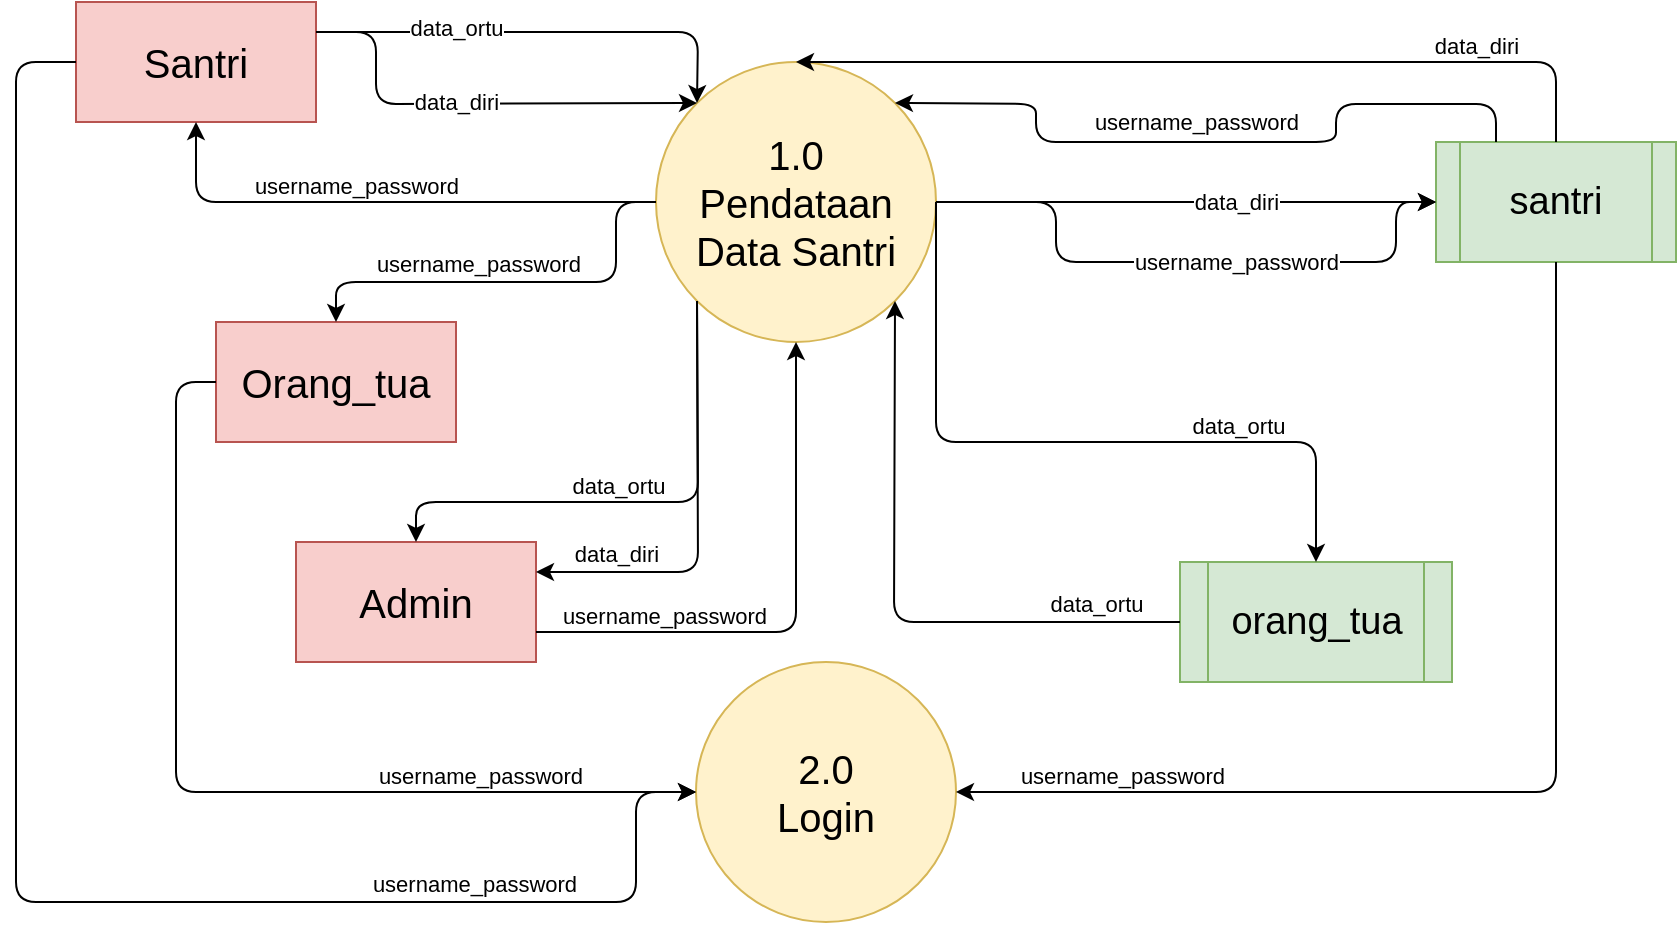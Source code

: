 <mxfile version="13.7.3" type="device"><diagram id="ucZXCwnxTLl4frTYlwx1" name="Page-1"><mxGraphModel dx="1204" dy="713" grid="1" gridSize="10" guides="1" tooltips="1" connect="1" arrows="1" fold="1" page="1" pageScale="1" pageWidth="1169" pageHeight="827" math="0" shadow="0"><root><mxCell id="0"/><mxCell id="1" parent="0"/><mxCell id="8XIWHWbRVOAIXrlhJa34-1" value="&lt;font style=&quot;font-size: 20px&quot;&gt;1.0&lt;br&gt;Pendataan&lt;br&gt;Data Santri&lt;/font&gt;" style="ellipse;whiteSpace=wrap;html=1;aspect=fixed;fillColor=#fff2cc;strokeColor=#d6b656;" vertex="1" parent="1"><mxGeometry x="480" y="120" width="140" height="140" as="geometry"/></mxCell><mxCell id="8XIWHWbRVOAIXrlhJa34-2" value="&lt;font style=&quot;font-size: 20px&quot;&gt;2.0&lt;br&gt;Login&lt;/font&gt;" style="ellipse;whiteSpace=wrap;html=1;aspect=fixed;fillColor=#fff2cc;strokeColor=#d6b656;" vertex="1" parent="1"><mxGeometry x="500" y="420" width="130" height="130" as="geometry"/></mxCell><mxCell id="8XIWHWbRVOAIXrlhJa34-3" value="&lt;font style=&quot;font-size: 20px&quot;&gt;Santri&lt;/font&gt;" style="rounded=0;whiteSpace=wrap;html=1;fillColor=#f8cecc;strokeColor=#b85450;" vertex="1" parent="1"><mxGeometry x="190" y="90" width="120" height="60" as="geometry"/></mxCell><mxCell id="8XIWHWbRVOAIXrlhJa34-4" value="&lt;font style=&quot;font-size: 20px&quot;&gt;Orang_tua&lt;/font&gt;" style="rounded=0;whiteSpace=wrap;html=1;fillColor=#f8cecc;strokeColor=#b85450;" vertex="1" parent="1"><mxGeometry x="260" y="250" width="120" height="60" as="geometry"/></mxCell><mxCell id="8XIWHWbRVOAIXrlhJa34-5" value="&lt;font style=&quot;font-size: 20px&quot;&gt;Admin&lt;/font&gt;" style="rounded=0;whiteSpace=wrap;html=1;fillColor=#f8cecc;strokeColor=#b85450;" vertex="1" parent="1"><mxGeometry x="300" y="360" width="120" height="60" as="geometry"/></mxCell><mxCell id="8XIWHWbRVOAIXrlhJa34-6" value="&lt;font style=&quot;font-size: 19px&quot;&gt;santri&lt;/font&gt;" style="shape=process;whiteSpace=wrap;html=1;backgroundOutline=1;fillColor=#d5e8d4;strokeColor=#82b366;" vertex="1" parent="1"><mxGeometry x="870" y="160" width="120" height="60" as="geometry"/></mxCell><mxCell id="8XIWHWbRVOAIXrlhJa34-7" value="&lt;font style=&quot;font-size: 19px&quot;&gt;orang_tua&lt;/font&gt;" style="shape=process;whiteSpace=wrap;html=1;backgroundOutline=1;fillColor=#d5e8d4;strokeColor=#82b366;" vertex="1" parent="1"><mxGeometry x="742" y="370" width="136" height="60" as="geometry"/></mxCell><mxCell id="8XIWHWbRVOAIXrlhJa34-8" value="" style="endArrow=classic;html=1;exitX=1;exitY=0.25;exitDx=0;exitDy=0;entryX=0;entryY=0;entryDx=0;entryDy=0;" edge="1" parent="1" source="8XIWHWbRVOAIXrlhJa34-3" target="8XIWHWbRVOAIXrlhJa34-1"><mxGeometry width="50" height="50" relative="1" as="geometry"><mxPoint x="450" y="230" as="sourcePoint"/><mxPoint x="500" y="180" as="targetPoint"/><Array as="points"><mxPoint x="340" y="105"/><mxPoint x="340" y="141"/></Array></mxGeometry></mxCell><mxCell id="8XIWHWbRVOAIXrlhJa34-9" value="data_diri" style="edgeLabel;html=1;align=center;verticalAlign=middle;resizable=0;points=[];" vertex="1" connectable="0" parent="8XIWHWbRVOAIXrlhJa34-8"><mxGeometry x="-0.133" y="-2" relative="1" as="geometry"><mxPoint x="7.66" y="-2.9" as="offset"/></mxGeometry></mxCell><mxCell id="8XIWHWbRVOAIXrlhJa34-10" value="" style="endArrow=classic;html=1;exitX=0;exitY=1;exitDx=0;exitDy=0;entryX=1;entryY=0.25;entryDx=0;entryDy=0;" edge="1" parent="1" source="8XIWHWbRVOAIXrlhJa34-1" target="8XIWHWbRVOAIXrlhJa34-5"><mxGeometry width="50" height="50" relative="1" as="geometry"><mxPoint x="610" y="260" as="sourcePoint"/><mxPoint x="660" y="210" as="targetPoint"/><Array as="points"><mxPoint x="501" y="375"/></Array></mxGeometry></mxCell><mxCell id="8XIWHWbRVOAIXrlhJa34-11" value="data_diri" style="edgeLabel;html=1;align=center;verticalAlign=bottom;resizable=0;points=[];labelBackgroundColor=none;" vertex="1" connectable="0" parent="8XIWHWbRVOAIXrlhJa34-10"><mxGeometry x="0.069" relative="1" as="geometry"><mxPoint x="-40.93" y="19.69" as="offset"/></mxGeometry></mxCell><mxCell id="8XIWHWbRVOAIXrlhJa34-12" value="" style="endArrow=classic;html=1;exitX=1;exitY=0.5;exitDx=0;exitDy=0;entryX=0;entryY=0.5;entryDx=0;entryDy=0;" edge="1" parent="1" source="8XIWHWbRVOAIXrlhJa34-1" target="8XIWHWbRVOAIXrlhJa34-6"><mxGeometry width="50" height="50" relative="1" as="geometry"><mxPoint x="630" y="240" as="sourcePoint"/><mxPoint x="680" y="190" as="targetPoint"/><Array as="points"/></mxGeometry></mxCell><mxCell id="8XIWHWbRVOAIXrlhJa34-13" value="data_diri" style="edgeLabel;html=1;align=center;verticalAlign=middle;resizable=0;points=[];" vertex="1" connectable="0" parent="8XIWHWbRVOAIXrlhJa34-12"><mxGeometry x="-0.413" relative="1" as="geometry"><mxPoint x="76.67" as="offset"/></mxGeometry></mxCell><mxCell id="8XIWHWbRVOAIXrlhJa34-14" value="" style="endArrow=classic;html=1;exitX=1;exitY=0.25;exitDx=0;exitDy=0;entryX=0;entryY=0;entryDx=0;entryDy=0;" edge="1" parent="1" source="8XIWHWbRVOAIXrlhJa34-3" target="8XIWHWbRVOAIXrlhJa34-1"><mxGeometry width="50" height="50" relative="1" as="geometry"><mxPoint x="410" y="170" as="sourcePoint"/><mxPoint x="460" y="120" as="targetPoint"/><Array as="points"><mxPoint x="501" y="105"/></Array></mxGeometry></mxCell><mxCell id="8XIWHWbRVOAIXrlhJa34-15" value="data_ortu" style="edgeLabel;html=1;align=center;verticalAlign=middle;resizable=0;points=[];" vertex="1" connectable="0" parent="8XIWHWbRVOAIXrlhJa34-14"><mxGeometry x="-0.76" relative="1" as="geometry"><mxPoint x="43" y="-2.66" as="offset"/></mxGeometry></mxCell><mxCell id="8XIWHWbRVOAIXrlhJa34-16" value="" style="endArrow=classic;html=1;exitX=0;exitY=1;exitDx=0;exitDy=0;entryX=0.5;entryY=0;entryDx=0;entryDy=0;" edge="1" parent="1" source="8XIWHWbRVOAIXrlhJa34-1" target="8XIWHWbRVOAIXrlhJa34-5"><mxGeometry width="50" height="50" relative="1" as="geometry"><mxPoint x="450" y="210" as="sourcePoint"/><mxPoint x="500" y="160" as="targetPoint"/><Array as="points"><mxPoint x="501" y="340"/><mxPoint x="360" y="340"/></Array></mxGeometry></mxCell><mxCell id="8XIWHWbRVOAIXrlhJa34-17" value="data_ortu" style="edgeLabel;html=1;align=center;verticalAlign=bottom;resizable=0;points=[];labelBackgroundColor=none;" vertex="1" connectable="0" parent="8XIWHWbRVOAIXrlhJa34-16"><mxGeometry x="0.604" relative="1" as="geometry"><mxPoint x="68.26" as="offset"/></mxGeometry></mxCell><mxCell id="8XIWHWbRVOAIXrlhJa34-18" value="" style="endArrow=classic;html=1;exitX=1;exitY=0.5;exitDx=0;exitDy=0;entryX=0.5;entryY=0;entryDx=0;entryDy=0;" edge="1" parent="1" source="8XIWHWbRVOAIXrlhJa34-1" target="8XIWHWbRVOAIXrlhJa34-7"><mxGeometry width="50" height="50" relative="1" as="geometry"><mxPoint x="520" y="180" as="sourcePoint"/><mxPoint x="570" y="130" as="targetPoint"/><Array as="points"><mxPoint x="620" y="310"/><mxPoint x="810" y="310"/></Array></mxGeometry></mxCell><mxCell id="8XIWHWbRVOAIXrlhJa34-19" value="data_ortu" style="edgeLabel;html=1;align=center;verticalAlign=bottom;resizable=0;points=[];labelBackgroundColor=none;" vertex="1" connectable="0" parent="8XIWHWbRVOAIXrlhJa34-18"><mxGeometry x="-0.138" relative="1" as="geometry"><mxPoint x="111.48" as="offset"/></mxGeometry></mxCell><mxCell id="8XIWHWbRVOAIXrlhJa34-20" value="" style="endArrow=classic;html=1;exitX=0.5;exitY=0;exitDx=0;exitDy=0;entryX=0.5;entryY=0;entryDx=0;entryDy=0;" edge="1" parent="1" source="8XIWHWbRVOAIXrlhJa34-6" target="8XIWHWbRVOAIXrlhJa34-1"><mxGeometry width="50" height="50" relative="1" as="geometry"><mxPoint x="550" y="200" as="sourcePoint"/><mxPoint x="600" y="150" as="targetPoint"/><Array as="points"><mxPoint x="930" y="120"/></Array></mxGeometry></mxCell><mxCell id="8XIWHWbRVOAIXrlhJa34-21" value="data_diri" style="edgeLabel;html=1;align=center;verticalAlign=bottom;resizable=0;points=[];labelBackgroundColor=none;" vertex="1" connectable="0" parent="8XIWHWbRVOAIXrlhJa34-20"><mxGeometry x="0.21" relative="1" as="geometry"><mxPoint x="174.17" as="offset"/></mxGeometry></mxCell><mxCell id="8XIWHWbRVOAIXrlhJa34-22" value="" style="endArrow=classic;html=1;exitX=0;exitY=0.5;exitDx=0;exitDy=0;entryX=1;entryY=1;entryDx=0;entryDy=0;" edge="1" parent="1" source="8XIWHWbRVOAIXrlhJa34-7" target="8XIWHWbRVOAIXrlhJa34-1"><mxGeometry width="50" height="50" relative="1" as="geometry"><mxPoint x="550" y="220" as="sourcePoint"/><mxPoint x="600" y="170" as="targetPoint"/><Array as="points"><mxPoint x="599" y="400"/></Array></mxGeometry></mxCell><mxCell id="8XIWHWbRVOAIXrlhJa34-23" value="data_ortu" style="edgeLabel;html=1;align=center;verticalAlign=bottom;resizable=0;points=[];labelBackgroundColor=none;" vertex="1" connectable="0" parent="8XIWHWbRVOAIXrlhJa34-22"><mxGeometry x="0.162" y="1" relative="1" as="geometry"><mxPoint x="101.9" y="33.19" as="offset"/></mxGeometry></mxCell><mxCell id="8XIWHWbRVOAIXrlhJa34-24" value="" style="endArrow=classic;html=1;exitX=1;exitY=0.75;exitDx=0;exitDy=0;entryX=0.5;entryY=1;entryDx=0;entryDy=0;" edge="1" parent="1" source="8XIWHWbRVOAIXrlhJa34-5" target="8XIWHWbRVOAIXrlhJa34-1"><mxGeometry width="50" height="50" relative="1" as="geometry"><mxPoint x="470" y="220" as="sourcePoint"/><mxPoint x="520" y="170" as="targetPoint"/><Array as="points"><mxPoint x="550" y="405"/></Array></mxGeometry></mxCell><mxCell id="8XIWHWbRVOAIXrlhJa34-25" value="username_password" style="edgeLabel;html=1;align=center;verticalAlign=bottom;resizable=0;points=[];labelBackgroundColor=none;" vertex="1" connectable="0" parent="8XIWHWbRVOAIXrlhJa34-24"><mxGeometry x="-0.326" y="-1" relative="1" as="geometry"><mxPoint x="-28.67" y="-1" as="offset"/></mxGeometry></mxCell><mxCell id="8XIWHWbRVOAIXrlhJa34-27" value="" style="endArrow=classic;html=1;exitX=1;exitY=0.5;exitDx=0;exitDy=0;entryX=0;entryY=0.5;entryDx=0;entryDy=0;" edge="1" parent="1" source="8XIWHWbRVOAIXrlhJa34-1" target="8XIWHWbRVOAIXrlhJa34-6"><mxGeometry width="50" height="50" relative="1" as="geometry"><mxPoint x="630" y="200" as="sourcePoint"/><mxPoint x="680" y="150" as="targetPoint"/><Array as="points"><mxPoint x="680" y="190"/><mxPoint x="680" y="220"/><mxPoint x="850" y="220"/><mxPoint x="850" y="190"/></Array></mxGeometry></mxCell><mxCell id="8XIWHWbRVOAIXrlhJa34-28" value="username_password" style="edgeLabel;html=1;align=center;verticalAlign=middle;resizable=0;points=[];" vertex="1" connectable="0" parent="8XIWHWbRVOAIXrlhJa34-27"><mxGeometry x="0.127" relative="1" as="geometry"><mxPoint x="5.33" as="offset"/></mxGeometry></mxCell><mxCell id="8XIWHWbRVOAIXrlhJa34-29" value="" style="endArrow=classic;html=1;exitX=0.25;exitY=0;exitDx=0;exitDy=0;entryX=1;entryY=0;entryDx=0;entryDy=0;" edge="1" parent="1" source="8XIWHWbRVOAIXrlhJa34-6" target="8XIWHWbRVOAIXrlhJa34-1"><mxGeometry width="50" height="50" relative="1" as="geometry"><mxPoint x="690" y="260" as="sourcePoint"/><mxPoint x="740" y="210" as="targetPoint"/><Array as="points"><mxPoint x="900" y="141"/><mxPoint x="820" y="141"/><mxPoint x="820" y="160"/><mxPoint x="670" y="160"/><mxPoint x="670" y="141"/></Array></mxGeometry></mxCell><mxCell id="8XIWHWbRVOAIXrlhJa34-30" value="username_password" style="edgeLabel;html=1;align=center;verticalAlign=middle;resizable=0;points=[];" vertex="1" connectable="0" parent="8XIWHWbRVOAIXrlhJa34-29"><mxGeometry x="0.413" relative="1" as="geometry"><mxPoint x="64.38" y="-10" as="offset"/></mxGeometry></mxCell><mxCell id="8XIWHWbRVOAIXrlhJa34-31" value="" style="endArrow=classic;html=1;exitX=0;exitY=0.5;exitDx=0;exitDy=0;entryX=0.5;entryY=1;entryDx=0;entryDy=0;" edge="1" parent="1" source="8XIWHWbRVOAIXrlhJa34-1" target="8XIWHWbRVOAIXrlhJa34-3"><mxGeometry width="50" height="50" relative="1" as="geometry"><mxPoint x="530" y="240" as="sourcePoint"/><mxPoint x="580" y="190" as="targetPoint"/><Array as="points"><mxPoint x="250" y="190"/></Array></mxGeometry></mxCell><mxCell id="8XIWHWbRVOAIXrlhJa34-32" value="username_password" style="edgeLabel;html=1;align=center;verticalAlign=bottom;resizable=0;points=[];labelBackgroundColor=none;" vertex="1" connectable="0" parent="8XIWHWbRVOAIXrlhJa34-31"><mxGeometry x="0.481" relative="1" as="geometry"><mxPoint x="50" as="offset"/></mxGeometry></mxCell><mxCell id="8XIWHWbRVOAIXrlhJa34-33" value="" style="endArrow=classic;html=1;exitX=0;exitY=0.5;exitDx=0;exitDy=0;entryX=0.5;entryY=0;entryDx=0;entryDy=0;" edge="1" parent="1" source="8XIWHWbRVOAIXrlhJa34-1" target="8XIWHWbRVOAIXrlhJa34-4"><mxGeometry width="50" height="50" relative="1" as="geometry"><mxPoint x="470" y="240" as="sourcePoint"/><mxPoint x="520" y="190" as="targetPoint"/><Array as="points"><mxPoint x="460" y="190"/><mxPoint x="460" y="230"/><mxPoint x="320" y="230"/></Array></mxGeometry></mxCell><mxCell id="8XIWHWbRVOAIXrlhJa34-34" value="username_password" style="edgeLabel;html=1;align=center;verticalAlign=bottom;resizable=0;points=[];labelBackgroundColor=none;" vertex="1" connectable="0" parent="8XIWHWbRVOAIXrlhJa34-33"><mxGeometry x="0.527" y="1" relative="1" as="geometry"><mxPoint x="38.28" y="-1.05" as="offset"/></mxGeometry></mxCell><mxCell id="8XIWHWbRVOAIXrlhJa34-35" value="" style="endArrow=classic;html=1;exitX=0;exitY=0.5;exitDx=0;exitDy=0;entryX=0;entryY=0.5;entryDx=0;entryDy=0;" edge="1" parent="1" source="8XIWHWbRVOAIXrlhJa34-4" target="8XIWHWbRVOAIXrlhJa34-2"><mxGeometry width="50" height="50" relative="1" as="geometry"><mxPoint x="510" y="350" as="sourcePoint"/><mxPoint x="560" y="300" as="targetPoint"/><Array as="points"><mxPoint x="240" y="280"/><mxPoint x="240" y="485"/></Array></mxGeometry></mxCell><mxCell id="8XIWHWbRVOAIXrlhJa34-36" value="username_password" style="edgeLabel;html=1;align=center;verticalAlign=bottom;resizable=0;points=[];labelBackgroundColor=none;" vertex="1" connectable="0" parent="8XIWHWbRVOAIXrlhJa34-35"><mxGeometry x="0.244" y="-1" relative="1" as="geometry"><mxPoint x="74.82" y="-1" as="offset"/></mxGeometry></mxCell><mxCell id="8XIWHWbRVOAIXrlhJa34-37" value="" style="endArrow=classic;html=1;exitX=0;exitY=0.5;exitDx=0;exitDy=0;entryX=0;entryY=0.5;entryDx=0;entryDy=0;" edge="1" parent="1" source="8XIWHWbRVOAIXrlhJa34-3" target="8XIWHWbRVOAIXrlhJa34-2"><mxGeometry width="50" height="50" relative="1" as="geometry"><mxPoint x="470" y="370" as="sourcePoint"/><mxPoint x="520" y="320" as="targetPoint"/><Array as="points"><mxPoint x="160" y="120"/><mxPoint x="160" y="540"/><mxPoint x="470" y="540"/><mxPoint x="470" y="485"/></Array></mxGeometry></mxCell><mxCell id="8XIWHWbRVOAIXrlhJa34-38" value="username_password" style="edgeLabel;html=1;align=center;verticalAlign=bottom;resizable=0;points=[];labelBackgroundColor=none;" vertex="1" connectable="0" parent="8XIWHWbRVOAIXrlhJa34-37"><mxGeometry x="0.352" y="1" relative="1" as="geometry"><mxPoint x="108" as="offset"/></mxGeometry></mxCell><mxCell id="8XIWHWbRVOAIXrlhJa34-39" value="" style="endArrow=classic;html=1;exitX=0.5;exitY=1;exitDx=0;exitDy=0;entryX=1;entryY=0.5;entryDx=0;entryDy=0;" edge="1" parent="1" source="8XIWHWbRVOAIXrlhJa34-6" target="8XIWHWbRVOAIXrlhJa34-2"><mxGeometry width="50" height="50" relative="1" as="geometry"><mxPoint x="650" y="370" as="sourcePoint"/><mxPoint x="700" y="320" as="targetPoint"/><Array as="points"><mxPoint x="930" y="485"/></Array></mxGeometry></mxCell><mxCell id="8XIWHWbRVOAIXrlhJa34-40" value="username_password" style="edgeLabel;html=1;align=center;verticalAlign=bottom;resizable=0;points=[];labelBackgroundColor=none;" vertex="1" connectable="0" parent="8XIWHWbRVOAIXrlhJa34-39"><mxGeometry x="0.701" y="1" relative="1" as="geometry"><mxPoint x="-2" y="-1" as="offset"/></mxGeometry></mxCell></root></mxGraphModel></diagram></mxfile>